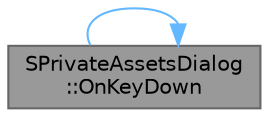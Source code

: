 digraph "SPrivateAssetsDialog::OnKeyDown"
{
 // INTERACTIVE_SVG=YES
 // LATEX_PDF_SIZE
  bgcolor="transparent";
  edge [fontname=Helvetica,fontsize=10,labelfontname=Helvetica,labelfontsize=10];
  node [fontname=Helvetica,fontsize=10,shape=box,height=0.2,width=0.4];
  rankdir="LR";
  Node1 [id="Node000001",label="SPrivateAssetsDialog\l::OnKeyDown",height=0.2,width=0.4,color="gray40", fillcolor="grey60", style="filled", fontcolor="black",tooltip="Called after a key is pressed when this widget has focus (this event bubbles if not handled)"];
  Node1 -> Node1 [id="edge1_Node000001_Node000001",color="steelblue1",style="solid",tooltip=" "];
}
